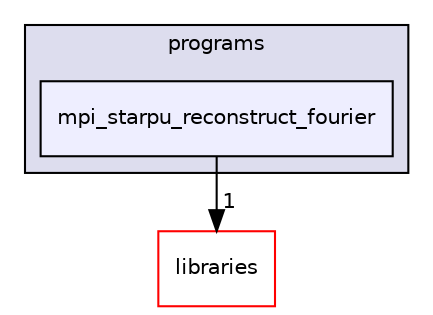 digraph "xmipp/applications/programs/mpi_starpu_reconstruct_fourier" {
  compound=true
  node [ fontsize="10", fontname="Helvetica"];
  edge [ labelfontsize="10", labelfontname="Helvetica"];
  subgraph clusterdir_592b16dc4070b933e5655da2b0d20bbb {
    graph [ bgcolor="#ddddee", pencolor="black", label="programs" fontname="Helvetica", fontsize="10", URL="dir_592b16dc4070b933e5655da2b0d20bbb.html"]
  dir_b6e47fb5def02d1e5e8cd940afbe7f45 [shape=box, label="mpi_starpu_reconstruct_fourier", style="filled", fillcolor="#eeeeff", pencolor="black", URL="dir_b6e47fb5def02d1e5e8cd940afbe7f45.html"];
  }
  dir_29dba3f3840f20df3b04d1972e99046b [shape=box label="libraries" fillcolor="white" style="filled" color="red" URL="dir_29dba3f3840f20df3b04d1972e99046b.html"];
  dir_b6e47fb5def02d1e5e8cd940afbe7f45->dir_29dba3f3840f20df3b04d1972e99046b [headlabel="1", labeldistance=1.5 headhref="dir_000153_000084.html"];
}
